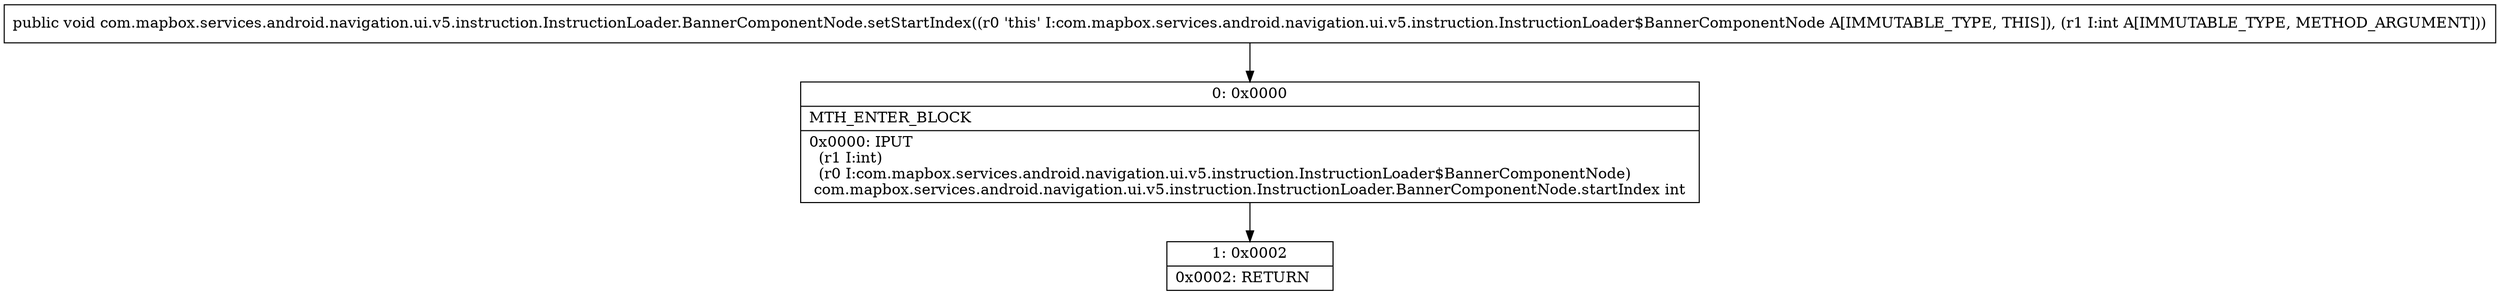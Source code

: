 digraph "CFG forcom.mapbox.services.android.navigation.ui.v5.instruction.InstructionLoader.BannerComponentNode.setStartIndex(I)V" {
Node_0 [shape=record,label="{0\:\ 0x0000|MTH_ENTER_BLOCK\l|0x0000: IPUT  \l  (r1 I:int)\l  (r0 I:com.mapbox.services.android.navigation.ui.v5.instruction.InstructionLoader$BannerComponentNode)\l com.mapbox.services.android.navigation.ui.v5.instruction.InstructionLoader.BannerComponentNode.startIndex int \l}"];
Node_1 [shape=record,label="{1\:\ 0x0002|0x0002: RETURN   \l}"];
MethodNode[shape=record,label="{public void com.mapbox.services.android.navigation.ui.v5.instruction.InstructionLoader.BannerComponentNode.setStartIndex((r0 'this' I:com.mapbox.services.android.navigation.ui.v5.instruction.InstructionLoader$BannerComponentNode A[IMMUTABLE_TYPE, THIS]), (r1 I:int A[IMMUTABLE_TYPE, METHOD_ARGUMENT])) }"];
MethodNode -> Node_0;
Node_0 -> Node_1;
}

